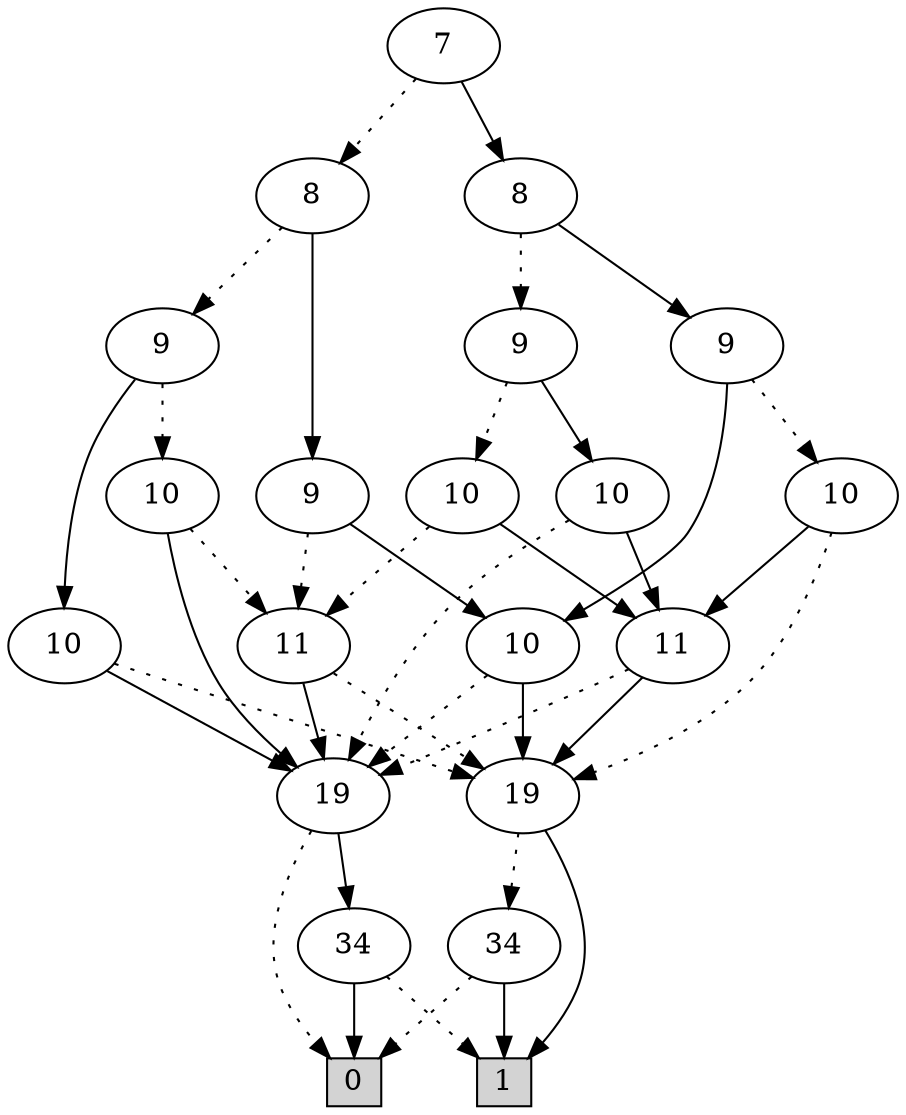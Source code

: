 digraph G {
0 [shape=box, label="0", style=filled, shape=box, height=0.3, width=0.3];
1 [shape=box, label="1", style=filled, shape=box, height=0.3, width=0.3];
50164 [label="7"];
50164 -> 50156 [style=dotted];
50164 -> 50163 [style=filled];
50156 [label="8"];
50156 -> 50153 [style=dotted];
50156 -> 50155 [style=filled];
50153 [label="9"];
50153 -> 50151 [style=dotted];
50153 -> 50152 [style=filled];
50151 [label="10"];
50151 -> 50150 [style=dotted];
50151 -> 50131 [style=filled];
50150 [label="11"];
50150 -> 50149 [style=dotted];
50150 -> 50131 [style=filled];
50149 [label="19"];
50149 -> 70 [style=dotted];
50149 -> 1 [style=filled];
70 [label="34"];
70 -> 0 [style=dotted];
70 -> 1 [style=filled];
50131 [label="19"];
50131 -> 0 [style=dotted];
50131 -> 71 [style=filled];
71 [label="34"];
71 -> 1 [style=dotted];
71 -> 0 [style=filled];
50152 [label="10"];
50152 -> 50149 [style=dotted];
50152 -> 50131 [style=filled];
50155 [label="9"];
50155 -> 50150 [style=dotted];
50155 -> 50154 [style=filled];
50154 [label="10"];
50154 -> 50131 [style=dotted];
50154 -> 50149 [style=filled];
50163 [label="8"];
50163 -> 50160 [style=dotted];
50163 -> 50162 [style=filled];
50160 [label="9"];
50160 -> 50158 [style=dotted];
50160 -> 50159 [style=filled];
50158 [label="10"];
50158 -> 50150 [style=dotted];
50158 -> 50157 [style=filled];
50157 [label="11"];
50157 -> 50131 [style=dotted];
50157 -> 50149 [style=filled];
50159 [label="10"];
50159 -> 50131 [style=dotted];
50159 -> 50157 [style=filled];
50162 [label="9"];
50162 -> 50161 [style=dotted];
50162 -> 50154 [style=filled];
50161 [label="10"];
50161 -> 50149 [style=dotted];
50161 -> 50157 [style=filled];
}

